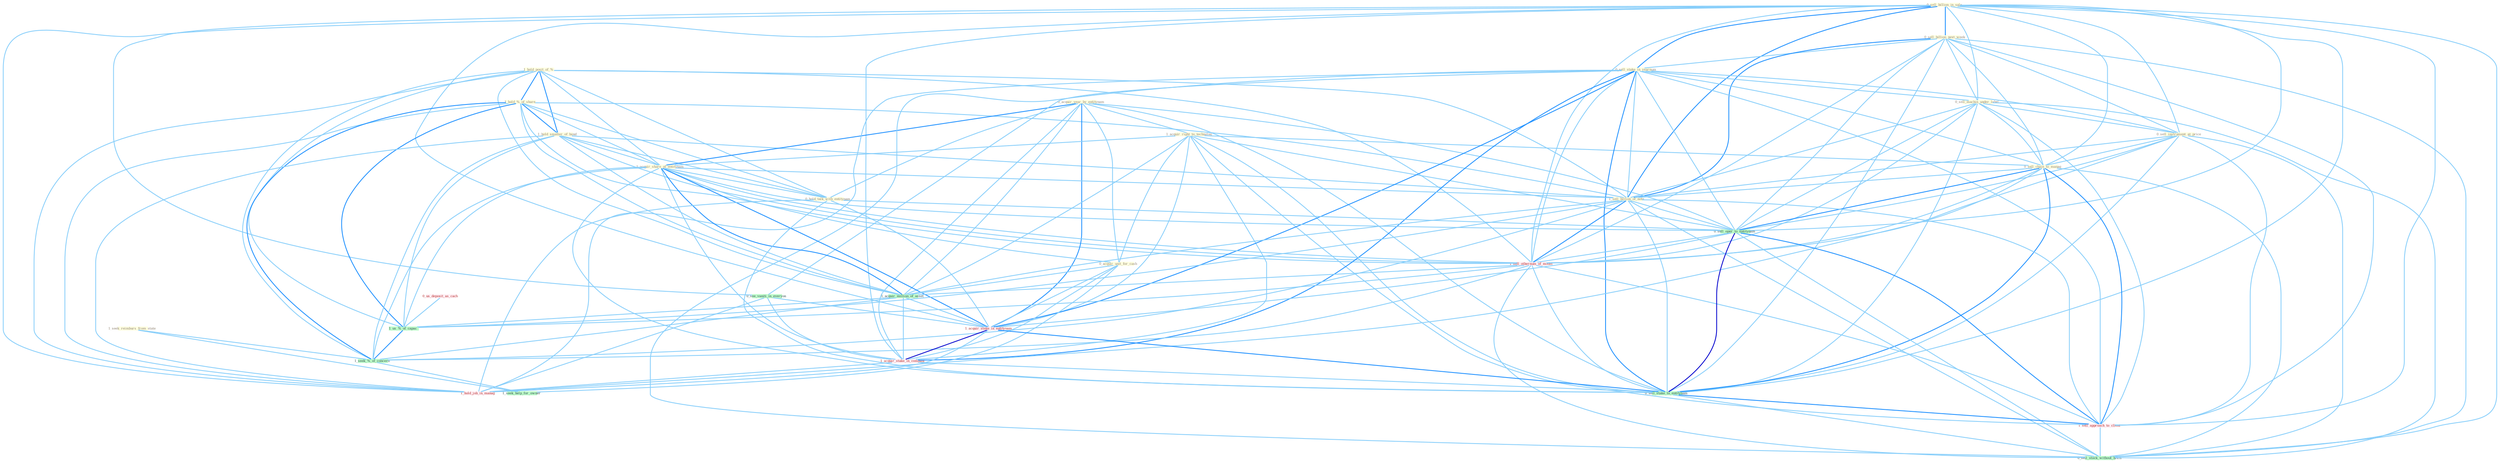 Graph G{ 
    node
    [shape=polygon,style=filled,width=.5,height=.06,color="#BDFCC9",fixedsize=true,fontsize=4,
    fontcolor="#2f4f4f"];
    {node
    [color="#ffffe0", fontcolor="#8b7d6b"] "1_hold_posit_of_% " "0_sell_billion_in_sale " "0_sell_billion_next_week " "1_hold_%_of_share " "1_hold_smatter_of_bond " "0_acquir_year_by_entitynam " "1_acquir_right_to_technolog " "0_sell_stake_in_yearnum " "1_seek_reimburs_from_state " "1_acquir_share_of_entitynam " "0_acquir_unit_for_cash " "0_sell_machin_under_label " "0_hold_talk_with_entitynam " "0_sell_instrument_at_price " "0_sell_chain_to_manag " "1_sell_billion_of_note "}
{node [color="#fff0f5", fontcolor="#b22222"] "1_sell_othernum_of_model " "0_us_deposit_as_cach " "1_acquir_stake_in_entitynam " "1_acquir_stake_in_compani " "1_sell_approach_to_client " "1_hold_job_in_manag "}
edge [color="#B0E2FF"];

	"1_hold_posit_of_% " -- "1_hold_%_of_share " [w="2", color="#1e90ff" , len=0.8];
	"1_hold_posit_of_% " -- "1_hold_smatter_of_bond " [w="2", color="#1e90ff" , len=0.8];
	"1_hold_posit_of_% " -- "1_acquir_share_of_entitynam " [w="1", color="#87cefa" ];
	"1_hold_posit_of_% " -- "0_hold_talk_with_entitynam " [w="1", color="#87cefa" ];
	"1_hold_posit_of_% " -- "1_sell_billion_of_note " [w="1", color="#87cefa" ];
	"1_hold_posit_of_% " -- "1_sell_othernum_of_model " [w="1", color="#87cefa" ];
	"1_hold_posit_of_% " -- "1_acquir_million_of_asset " [w="1", color="#87cefa" ];
	"1_hold_posit_of_% " -- "1_us_%_of_capac " [w="1", color="#87cefa" ];
	"1_hold_posit_of_% " -- "1_hold_job_in_manag " [w="1", color="#87cefa" ];
	"1_hold_posit_of_% " -- "1_seek_%_of_concern " [w="1", color="#87cefa" ];
	"0_sell_billion_in_sale " -- "0_sell_billion_next_week " [w="2", color="#1e90ff" , len=0.8];
	"0_sell_billion_in_sale " -- "0_sell_stake_in_yearnum " [w="2", color="#1e90ff" , len=0.8];
	"0_sell_billion_in_sale " -- "0_sell_machin_under_label " [w="1", color="#87cefa" ];
	"0_sell_billion_in_sale " -- "0_sell_instrument_at_price " [w="1", color="#87cefa" ];
	"0_sell_billion_in_sale " -- "0_sell_chain_to_manag " [w="1", color="#87cefa" ];
	"0_sell_billion_in_sale " -- "1_sell_billion_of_note " [w="2", color="#1e90ff" , len=0.8];
	"0_sell_billion_in_sale " -- "0_sell_oper_to_entitynam " [w="1", color="#87cefa" ];
	"0_sell_billion_in_sale " -- "1_sell_othernum_of_model " [w="1", color="#87cefa" ];
	"0_sell_billion_in_sale " -- "0_see_vaniti_in_everyon " [w="1", color="#87cefa" ];
	"0_sell_billion_in_sale " -- "1_acquir_stake_in_entitynam " [w="1", color="#87cefa" ];
	"0_sell_billion_in_sale " -- "1_acquir_stake_in_compani " [w="1", color="#87cefa" ];
	"0_sell_billion_in_sale " -- "0_sell_stake_to_entitynam " [w="1", color="#87cefa" ];
	"0_sell_billion_in_sale " -- "1_sell_approach_to_client " [w="1", color="#87cefa" ];
	"0_sell_billion_in_sale " -- "1_hold_job_in_manag " [w="1", color="#87cefa" ];
	"0_sell_billion_in_sale " -- "0_sell_stock_without_hitch " [w="1", color="#87cefa" ];
	"0_sell_billion_next_week " -- "0_sell_stake_in_yearnum " [w="1", color="#87cefa" ];
	"0_sell_billion_next_week " -- "0_sell_machin_under_label " [w="1", color="#87cefa" ];
	"0_sell_billion_next_week " -- "0_sell_instrument_at_price " [w="1", color="#87cefa" ];
	"0_sell_billion_next_week " -- "0_sell_chain_to_manag " [w="1", color="#87cefa" ];
	"0_sell_billion_next_week " -- "1_sell_billion_of_note " [w="2", color="#1e90ff" , len=0.8];
	"0_sell_billion_next_week " -- "0_sell_oper_to_entitynam " [w="1", color="#87cefa" ];
	"0_sell_billion_next_week " -- "1_sell_othernum_of_model " [w="1", color="#87cefa" ];
	"0_sell_billion_next_week " -- "0_sell_stake_to_entitynam " [w="1", color="#87cefa" ];
	"0_sell_billion_next_week " -- "1_sell_approach_to_client " [w="1", color="#87cefa" ];
	"0_sell_billion_next_week " -- "0_sell_stock_without_hitch " [w="1", color="#87cefa" ];
	"1_hold_%_of_share " -- "1_hold_smatter_of_bond " [w="2", color="#1e90ff" , len=0.8];
	"1_hold_%_of_share " -- "1_acquir_share_of_entitynam " [w="1", color="#87cefa" ];
	"1_hold_%_of_share " -- "0_hold_talk_with_entitynam " [w="1", color="#87cefa" ];
	"1_hold_%_of_share " -- "1_sell_billion_of_note " [w="1", color="#87cefa" ];
	"1_hold_%_of_share " -- "1_sell_othernum_of_model " [w="1", color="#87cefa" ];
	"1_hold_%_of_share " -- "1_acquir_million_of_asset " [w="1", color="#87cefa" ];
	"1_hold_%_of_share " -- "1_us_%_of_capac " [w="2", color="#1e90ff" , len=0.8];
	"1_hold_%_of_share " -- "1_hold_job_in_manag " [w="1", color="#87cefa" ];
	"1_hold_%_of_share " -- "1_seek_%_of_concern " [w="2", color="#1e90ff" , len=0.8];
	"1_hold_smatter_of_bond " -- "1_acquir_share_of_entitynam " [w="1", color="#87cefa" ];
	"1_hold_smatter_of_bond " -- "0_hold_talk_with_entitynam " [w="1", color="#87cefa" ];
	"1_hold_smatter_of_bond " -- "1_sell_billion_of_note " [w="1", color="#87cefa" ];
	"1_hold_smatter_of_bond " -- "1_sell_othernum_of_model " [w="1", color="#87cefa" ];
	"1_hold_smatter_of_bond " -- "1_acquir_million_of_asset " [w="1", color="#87cefa" ];
	"1_hold_smatter_of_bond " -- "1_us_%_of_capac " [w="1", color="#87cefa" ];
	"1_hold_smatter_of_bond " -- "1_hold_job_in_manag " [w="1", color="#87cefa" ];
	"1_hold_smatter_of_bond " -- "1_seek_%_of_concern " [w="1", color="#87cefa" ];
	"0_acquir_year_by_entitynam " -- "1_acquir_right_to_technolog " [w="1", color="#87cefa" ];
	"0_acquir_year_by_entitynam " -- "1_acquir_share_of_entitynam " [w="2", color="#1e90ff" , len=0.8];
	"0_acquir_year_by_entitynam " -- "0_acquir_unit_for_cash " [w="1", color="#87cefa" ];
	"0_acquir_year_by_entitynam " -- "0_hold_talk_with_entitynam " [w="1", color="#87cefa" ];
	"0_acquir_year_by_entitynam " -- "0_sell_oper_to_entitynam " [w="1", color="#87cefa" ];
	"0_acquir_year_by_entitynam " -- "1_acquir_million_of_asset " [w="1", color="#87cefa" ];
	"0_acquir_year_by_entitynam " -- "1_acquir_stake_in_entitynam " [w="2", color="#1e90ff" , len=0.8];
	"0_acquir_year_by_entitynam " -- "1_acquir_stake_in_compani " [w="1", color="#87cefa" ];
	"0_acquir_year_by_entitynam " -- "0_sell_stake_to_entitynam " [w="1", color="#87cefa" ];
	"1_acquir_right_to_technolog " -- "1_acquir_share_of_entitynam " [w="1", color="#87cefa" ];
	"1_acquir_right_to_technolog " -- "0_acquir_unit_for_cash " [w="1", color="#87cefa" ];
	"1_acquir_right_to_technolog " -- "0_sell_chain_to_manag " [w="1", color="#87cefa" ];
	"1_acquir_right_to_technolog " -- "0_sell_oper_to_entitynam " [w="1", color="#87cefa" ];
	"1_acquir_right_to_technolog " -- "1_acquir_million_of_asset " [w="1", color="#87cefa" ];
	"1_acquir_right_to_technolog " -- "1_acquir_stake_in_entitynam " [w="1", color="#87cefa" ];
	"1_acquir_right_to_technolog " -- "1_acquir_stake_in_compani " [w="1", color="#87cefa" ];
	"1_acquir_right_to_technolog " -- "0_sell_stake_to_entitynam " [w="1", color="#87cefa" ];
	"1_acquir_right_to_technolog " -- "1_sell_approach_to_client " [w="1", color="#87cefa" ];
	"0_sell_stake_in_yearnum " -- "0_sell_machin_under_label " [w="1", color="#87cefa" ];
	"0_sell_stake_in_yearnum " -- "0_sell_instrument_at_price " [w="1", color="#87cefa" ];
	"0_sell_stake_in_yearnum " -- "0_sell_chain_to_manag " [w="1", color="#87cefa" ];
	"0_sell_stake_in_yearnum " -- "1_sell_billion_of_note " [w="1", color="#87cefa" ];
	"0_sell_stake_in_yearnum " -- "0_sell_oper_to_entitynam " [w="1", color="#87cefa" ];
	"0_sell_stake_in_yearnum " -- "1_sell_othernum_of_model " [w="1", color="#87cefa" ];
	"0_sell_stake_in_yearnum " -- "0_see_vaniti_in_everyon " [w="1", color="#87cefa" ];
	"0_sell_stake_in_yearnum " -- "1_acquir_stake_in_entitynam " [w="2", color="#1e90ff" , len=0.8];
	"0_sell_stake_in_yearnum " -- "1_acquir_stake_in_compani " [w="2", color="#1e90ff" , len=0.8];
	"0_sell_stake_in_yearnum " -- "0_sell_stake_to_entitynam " [w="2", color="#1e90ff" , len=0.8];
	"0_sell_stake_in_yearnum " -- "1_sell_approach_to_client " [w="1", color="#87cefa" ];
	"0_sell_stake_in_yearnum " -- "1_hold_job_in_manag " [w="1", color="#87cefa" ];
	"0_sell_stake_in_yearnum " -- "0_sell_stock_without_hitch " [w="1", color="#87cefa" ];
	"1_seek_reimburs_from_state " -- "1_seek_%_of_concern " [w="1", color="#87cefa" ];
	"1_seek_reimburs_from_state " -- "1_seek_help_for_owner " [w="1", color="#87cefa" ];
	"1_acquir_share_of_entitynam " -- "0_acquir_unit_for_cash " [w="1", color="#87cefa" ];
	"1_acquir_share_of_entitynam " -- "0_hold_talk_with_entitynam " [w="1", color="#87cefa" ];
	"1_acquir_share_of_entitynam " -- "1_sell_billion_of_note " [w="1", color="#87cefa" ];
	"1_acquir_share_of_entitynam " -- "0_sell_oper_to_entitynam " [w="1", color="#87cefa" ];
	"1_acquir_share_of_entitynam " -- "1_sell_othernum_of_model " [w="1", color="#87cefa" ];
	"1_acquir_share_of_entitynam " -- "1_acquir_million_of_asset " [w="2", color="#1e90ff" , len=0.8];
	"1_acquir_share_of_entitynam " -- "1_acquir_stake_in_entitynam " [w="2", color="#1e90ff" , len=0.8];
	"1_acquir_share_of_entitynam " -- "1_acquir_stake_in_compani " [w="1", color="#87cefa" ];
	"1_acquir_share_of_entitynam " -- "0_sell_stake_to_entitynam " [w="1", color="#87cefa" ];
	"1_acquir_share_of_entitynam " -- "1_us_%_of_capac " [w="1", color="#87cefa" ];
	"1_acquir_share_of_entitynam " -- "1_seek_%_of_concern " [w="1", color="#87cefa" ];
	"0_acquir_unit_for_cash " -- "1_acquir_million_of_asset " [w="1", color="#87cefa" ];
	"0_acquir_unit_for_cash " -- "1_acquir_stake_in_entitynam " [w="1", color="#87cefa" ];
	"0_acquir_unit_for_cash " -- "1_acquir_stake_in_compani " [w="1", color="#87cefa" ];
	"0_acquir_unit_for_cash " -- "1_seek_help_for_owner " [w="1", color="#87cefa" ];
	"0_sell_machin_under_label " -- "0_sell_instrument_at_price " [w="1", color="#87cefa" ];
	"0_sell_machin_under_label " -- "0_sell_chain_to_manag " [w="1", color="#87cefa" ];
	"0_sell_machin_under_label " -- "1_sell_billion_of_note " [w="1", color="#87cefa" ];
	"0_sell_machin_under_label " -- "0_sell_oper_to_entitynam " [w="1", color="#87cefa" ];
	"0_sell_machin_under_label " -- "1_sell_othernum_of_model " [w="1", color="#87cefa" ];
	"0_sell_machin_under_label " -- "0_sell_stake_to_entitynam " [w="1", color="#87cefa" ];
	"0_sell_machin_under_label " -- "1_sell_approach_to_client " [w="1", color="#87cefa" ];
	"0_sell_machin_under_label " -- "0_sell_stock_without_hitch " [w="1", color="#87cefa" ];
	"0_hold_talk_with_entitynam " -- "0_sell_oper_to_entitynam " [w="1", color="#87cefa" ];
	"0_hold_talk_with_entitynam " -- "1_acquir_stake_in_entitynam " [w="1", color="#87cefa" ];
	"0_hold_talk_with_entitynam " -- "0_sell_stake_to_entitynam " [w="1", color="#87cefa" ];
	"0_hold_talk_with_entitynam " -- "1_hold_job_in_manag " [w="1", color="#87cefa" ];
	"0_sell_instrument_at_price " -- "0_sell_chain_to_manag " [w="1", color="#87cefa" ];
	"0_sell_instrument_at_price " -- "1_sell_billion_of_note " [w="1", color="#87cefa" ];
	"0_sell_instrument_at_price " -- "0_sell_oper_to_entitynam " [w="1", color="#87cefa" ];
	"0_sell_instrument_at_price " -- "1_sell_othernum_of_model " [w="1", color="#87cefa" ];
	"0_sell_instrument_at_price " -- "0_sell_stake_to_entitynam " [w="1", color="#87cefa" ];
	"0_sell_instrument_at_price " -- "1_sell_approach_to_client " [w="1", color="#87cefa" ];
	"0_sell_instrument_at_price " -- "0_sell_stock_without_hitch " [w="1", color="#87cefa" ];
	"0_sell_chain_to_manag " -- "1_sell_billion_of_note " [w="1", color="#87cefa" ];
	"0_sell_chain_to_manag " -- "0_sell_oper_to_entitynam " [w="2", color="#1e90ff" , len=0.8];
	"0_sell_chain_to_manag " -- "1_sell_othernum_of_model " [w="1", color="#87cefa" ];
	"0_sell_chain_to_manag " -- "0_sell_stake_to_entitynam " [w="2", color="#1e90ff" , len=0.8];
	"0_sell_chain_to_manag " -- "1_sell_approach_to_client " [w="2", color="#1e90ff" , len=0.8];
	"0_sell_chain_to_manag " -- "1_hold_job_in_manag " [w="1", color="#87cefa" ];
	"0_sell_chain_to_manag " -- "0_sell_stock_without_hitch " [w="1", color="#87cefa" ];
	"1_sell_billion_of_note " -- "0_sell_oper_to_entitynam " [w="1", color="#87cefa" ];
	"1_sell_billion_of_note " -- "1_sell_othernum_of_model " [w="2", color="#1e90ff" , len=0.8];
	"1_sell_billion_of_note " -- "1_acquir_million_of_asset " [w="1", color="#87cefa" ];
	"1_sell_billion_of_note " -- "0_sell_stake_to_entitynam " [w="1", color="#87cefa" ];
	"1_sell_billion_of_note " -- "1_us_%_of_capac " [w="1", color="#87cefa" ];
	"1_sell_billion_of_note " -- "1_sell_approach_to_client " [w="1", color="#87cefa" ];
	"1_sell_billion_of_note " -- "0_sell_stock_without_hitch " [w="1", color="#87cefa" ];
	"1_sell_billion_of_note " -- "1_seek_%_of_concern " [w="1", color="#87cefa" ];
	"0_sell_oper_to_entitynam " -- "1_sell_othernum_of_model " [w="1", color="#87cefa" ];
	"0_sell_oper_to_entitynam " -- "1_acquir_stake_in_entitynam " [w="1", color="#87cefa" ];
	"0_sell_oper_to_entitynam " -- "0_sell_stake_to_entitynam " [w="3", color="#0000cd" , len=0.6];
	"0_sell_oper_to_entitynam " -- "1_sell_approach_to_client " [w="2", color="#1e90ff" , len=0.8];
	"0_sell_oper_to_entitynam " -- "0_sell_stock_without_hitch " [w="1", color="#87cefa" ];
	"1_sell_othernum_of_model " -- "1_acquir_million_of_asset " [w="1", color="#87cefa" ];
	"1_sell_othernum_of_model " -- "0_sell_stake_to_entitynam " [w="1", color="#87cefa" ];
	"1_sell_othernum_of_model " -- "1_us_%_of_capac " [w="1", color="#87cefa" ];
	"1_sell_othernum_of_model " -- "1_sell_approach_to_client " [w="1", color="#87cefa" ];
	"1_sell_othernum_of_model " -- "0_sell_stock_without_hitch " [w="1", color="#87cefa" ];
	"1_sell_othernum_of_model " -- "1_seek_%_of_concern " [w="1", color="#87cefa" ];
	"0_see_vaniti_in_everyon " -- "1_acquir_stake_in_entitynam " [w="1", color="#87cefa" ];
	"0_see_vaniti_in_everyon " -- "1_acquir_stake_in_compani " [w="1", color="#87cefa" ];
	"0_see_vaniti_in_everyon " -- "1_hold_job_in_manag " [w="1", color="#87cefa" ];
	"1_acquir_million_of_asset " -- "1_acquir_stake_in_entitynam " [w="1", color="#87cefa" ];
	"1_acquir_million_of_asset " -- "1_acquir_stake_in_compani " [w="1", color="#87cefa" ];
	"1_acquir_million_of_asset " -- "1_us_%_of_capac " [w="1", color="#87cefa" ];
	"1_acquir_million_of_asset " -- "1_seek_%_of_concern " [w="1", color="#87cefa" ];
	"0_us_deposit_as_cach " -- "1_us_%_of_capac " [w="1", color="#87cefa" ];
	"1_acquir_stake_in_entitynam " -- "1_acquir_stake_in_compani " [w="3", color="#0000cd" , len=0.6];
	"1_acquir_stake_in_entitynam " -- "0_sell_stake_to_entitynam " [w="2", color="#1e90ff" , len=0.8];
	"1_acquir_stake_in_entitynam " -- "1_hold_job_in_manag " [w="1", color="#87cefa" ];
	"1_acquir_stake_in_compani " -- "0_sell_stake_to_entitynam " [w="1", color="#87cefa" ];
	"1_acquir_stake_in_compani " -- "1_hold_job_in_manag " [w="1", color="#87cefa" ];
	"0_sell_stake_to_entitynam " -- "1_sell_approach_to_client " [w="2", color="#1e90ff" , len=0.8];
	"0_sell_stake_to_entitynam " -- "0_sell_stock_without_hitch " [w="1", color="#87cefa" ];
	"1_us_%_of_capac " -- "1_seek_%_of_concern " [w="2", color="#1e90ff" , len=0.8];
	"1_sell_approach_to_client " -- "0_sell_stock_without_hitch " [w="1", color="#87cefa" ];
	"1_seek_%_of_concern " -- "1_seek_help_for_owner " [w="1", color="#87cefa" ];
}